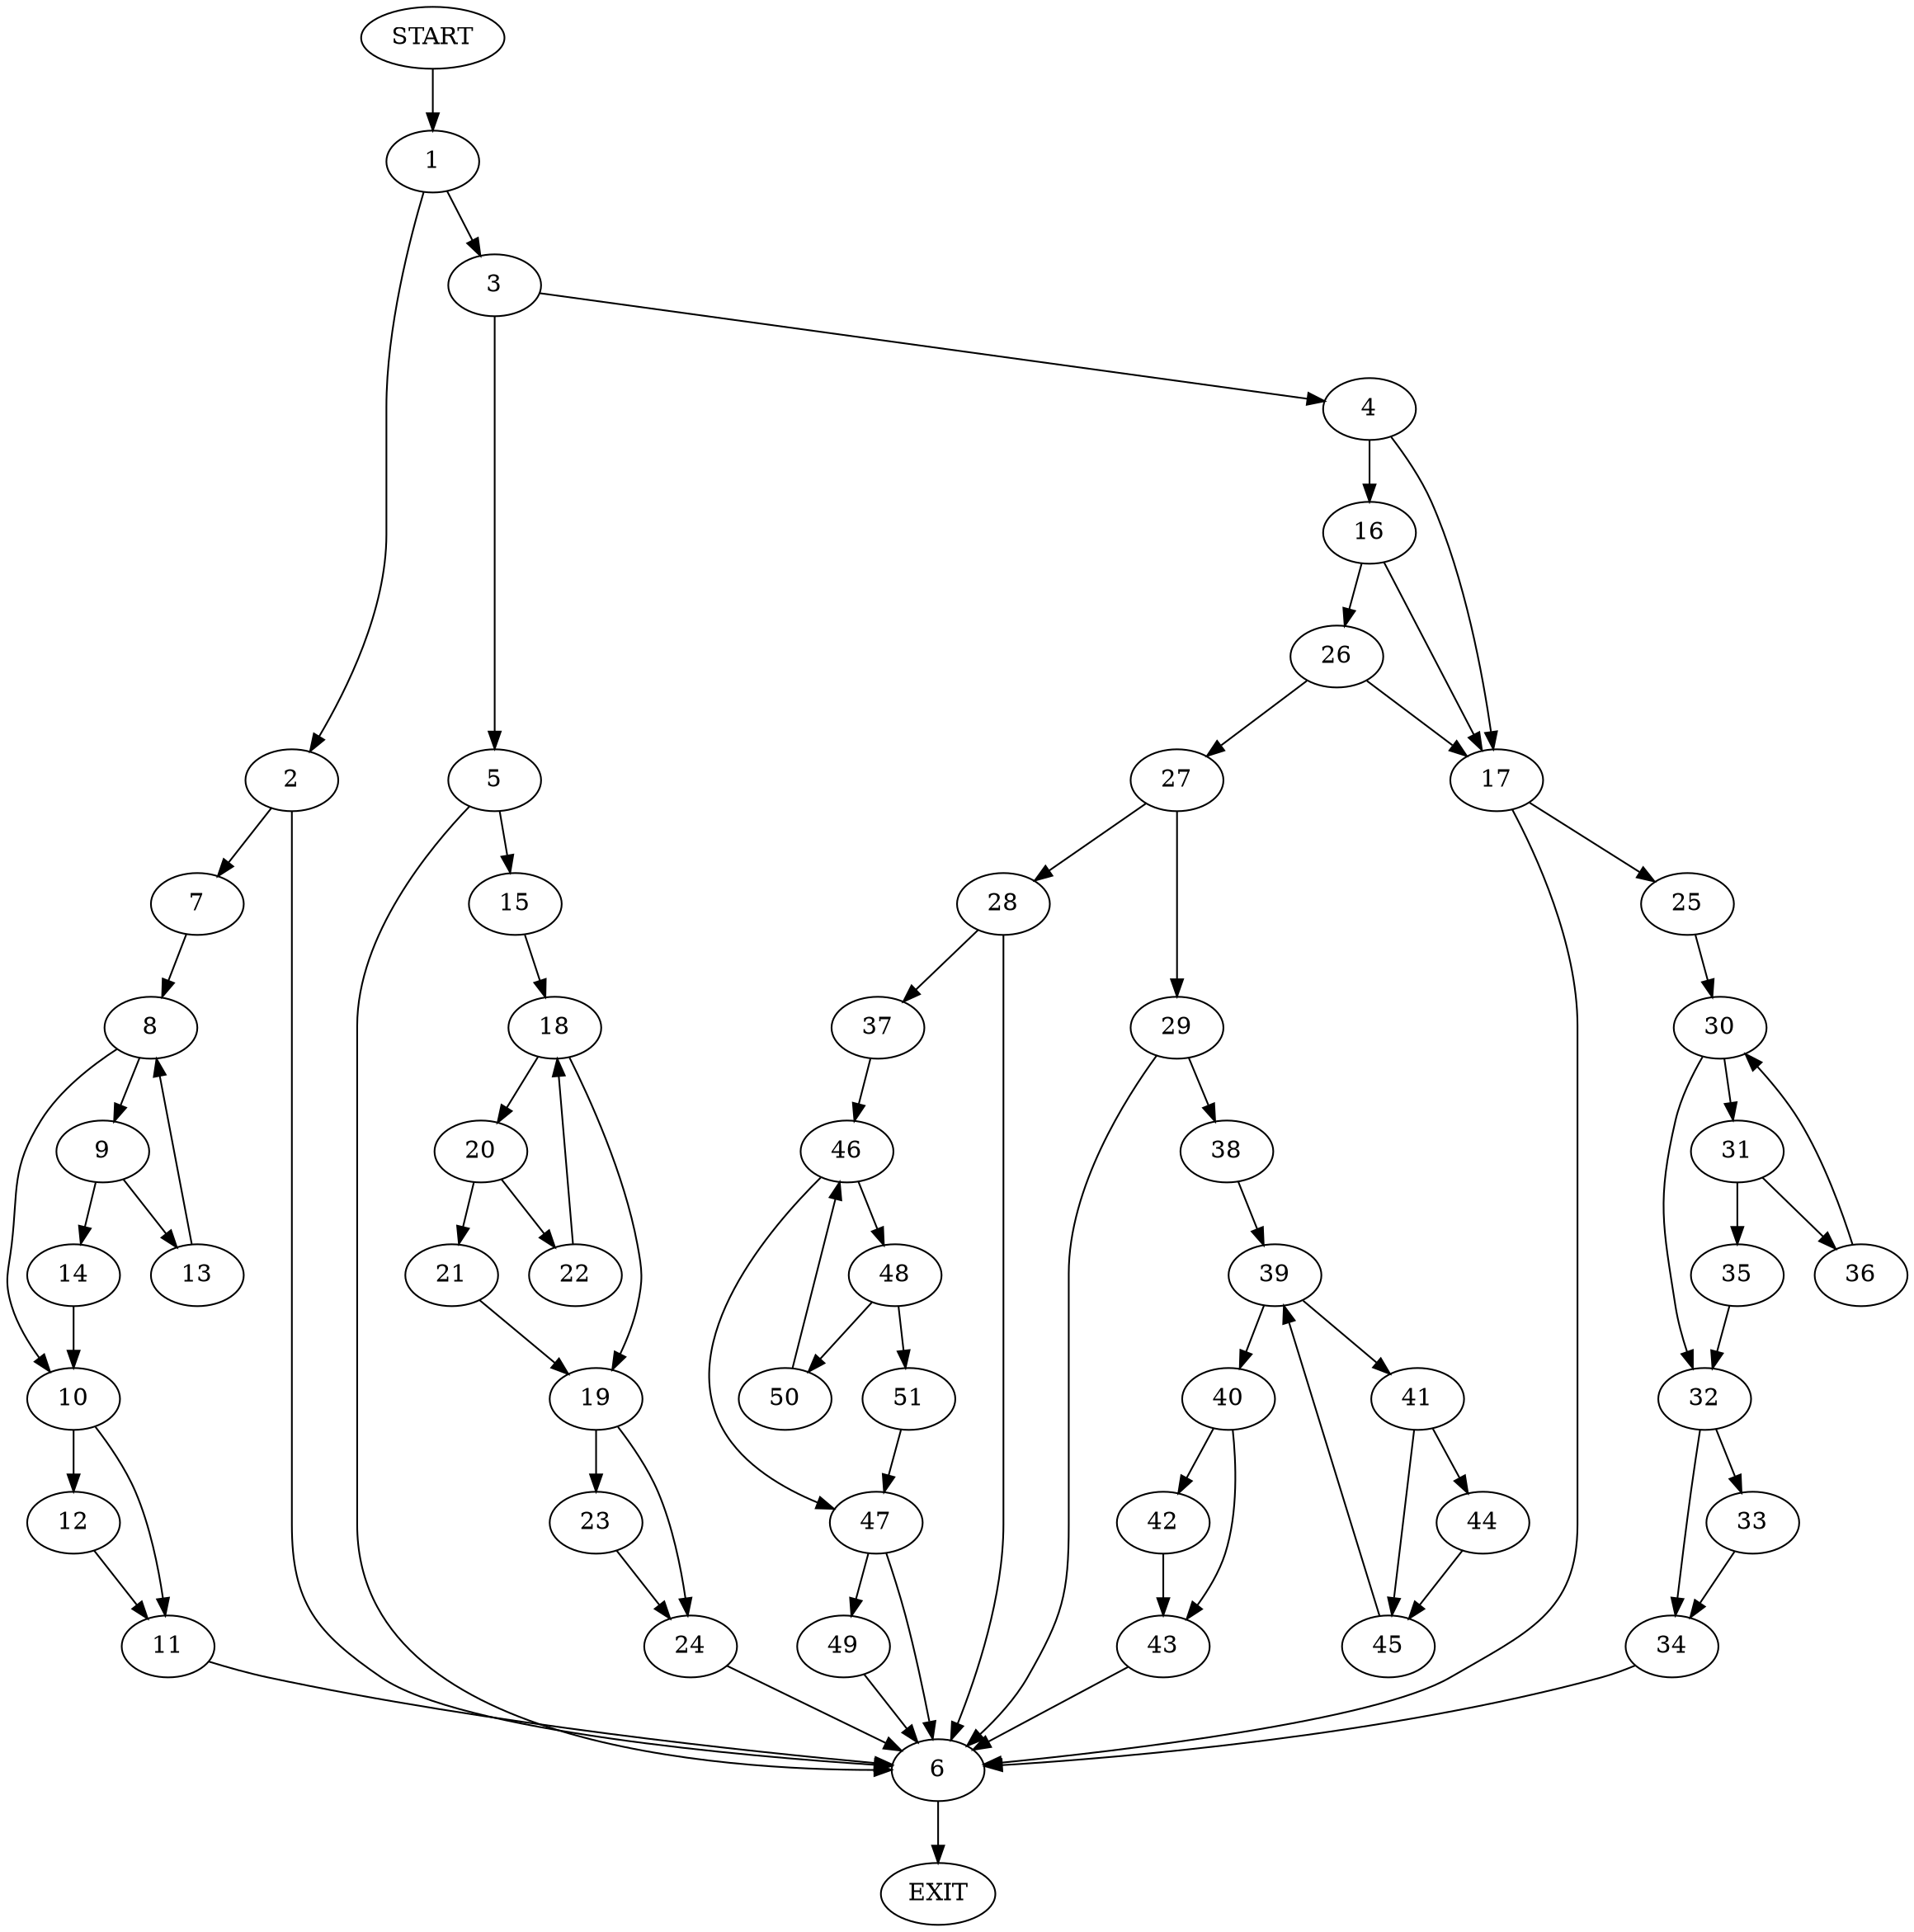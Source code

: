 digraph {
0 [label="START"]
52 [label="EXIT"]
0 -> 1
1 -> 2
1 -> 3
3 -> 4
3 -> 5
2 -> 6
2 -> 7
6 -> 52
7 -> 8
8 -> 9
8 -> 10
10 -> 11
10 -> 12
9 -> 13
9 -> 14
13 -> 8
14 -> 10
12 -> 11
11 -> 6
5 -> 15
5 -> 6
4 -> 16
4 -> 17
15 -> 18
18 -> 19
18 -> 20
20 -> 21
20 -> 22
19 -> 23
19 -> 24
21 -> 19
22 -> 18
23 -> 24
24 -> 6
17 -> 25
17 -> 6
16 -> 26
16 -> 17
26 -> 17
26 -> 27
27 -> 28
27 -> 29
25 -> 30
30 -> 31
30 -> 32
32 -> 33
32 -> 34
31 -> 35
31 -> 36
35 -> 32
36 -> 30
33 -> 34
34 -> 6
28 -> 37
28 -> 6
29 -> 38
29 -> 6
38 -> 39
39 -> 40
39 -> 41
40 -> 42
40 -> 43
41 -> 44
41 -> 45
44 -> 45
45 -> 39
43 -> 6
42 -> 43
37 -> 46
46 -> 47
46 -> 48
47 -> 49
47 -> 6
48 -> 50
48 -> 51
51 -> 47
50 -> 46
49 -> 6
}
